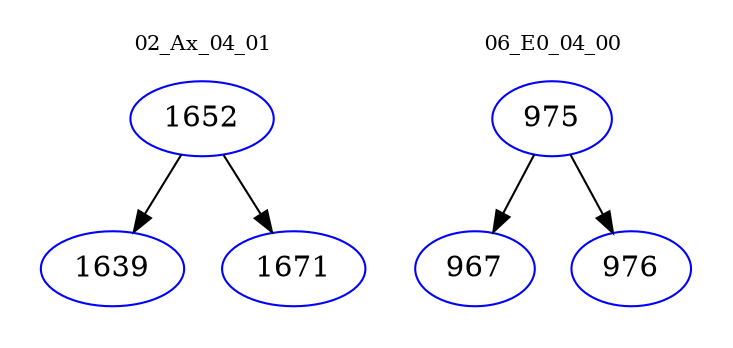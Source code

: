digraph{
subgraph cluster_0 {
color = white
label = "02_Ax_04_01";
fontsize=10;
T0_1652 [label="1652", color="blue"]
T0_1652 -> T0_1639 [color="black"]
T0_1639 [label="1639", color="blue"]
T0_1652 -> T0_1671 [color="black"]
T0_1671 [label="1671", color="blue"]
}
subgraph cluster_1 {
color = white
label = "06_E0_04_00";
fontsize=10;
T1_975 [label="975", color="blue"]
T1_975 -> T1_967 [color="black"]
T1_967 [label="967", color="blue"]
T1_975 -> T1_976 [color="black"]
T1_976 [label="976", color="blue"]
}
}
